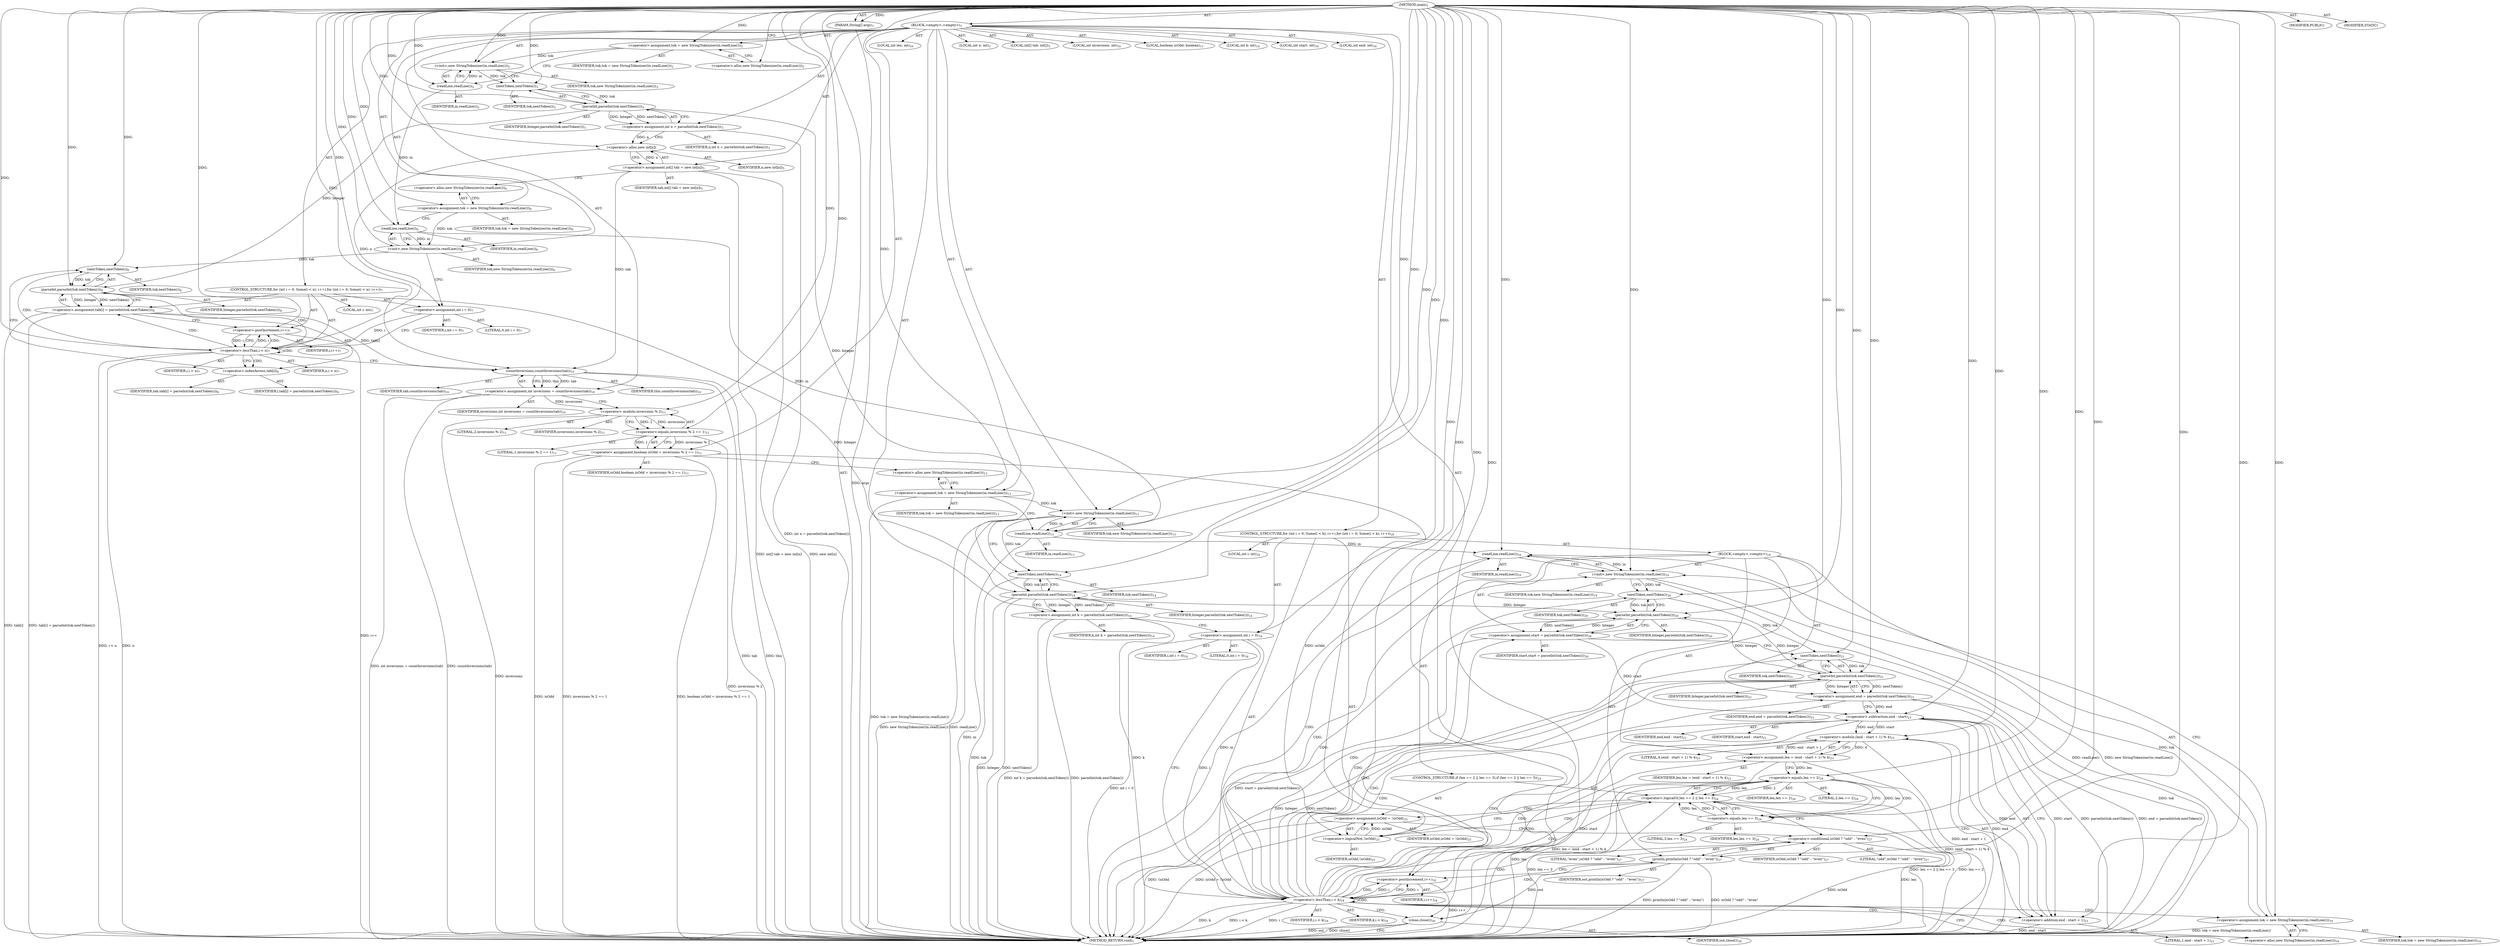 digraph "main" {  
"17" [label = <(METHOD,main)<SUB>1</SUB>> ]
"18" [label = <(PARAM,String[] args)<SUB>1</SUB>> ]
"19" [label = <(BLOCK,&lt;empty&gt;,&lt;empty&gt;)<SUB>1</SUB>> ]
"20" [label = <(&lt;operator&gt;.assignment,tok = new StringTokenizer(in.readLine()))<SUB>2</SUB>> ]
"21" [label = <(IDENTIFIER,tok,tok = new StringTokenizer(in.readLine()))<SUB>2</SUB>> ]
"22" [label = <(&lt;operator&gt;.alloc,new StringTokenizer(in.readLine()))<SUB>2</SUB>> ]
"23" [label = <(&lt;init&gt;,new StringTokenizer(in.readLine()))<SUB>2</SUB>> ]
"24" [label = <(IDENTIFIER,tok,new StringTokenizer(in.readLine()))<SUB>2</SUB>> ]
"25" [label = <(readLine,readLine())<SUB>2</SUB>> ]
"26" [label = <(IDENTIFIER,in,readLine())<SUB>2</SUB>> ]
"27" [label = <(LOCAL,int n: int)<SUB>3</SUB>> ]
"28" [label = <(&lt;operator&gt;.assignment,int n = parseInt(tok.nextToken()))<SUB>3</SUB>> ]
"29" [label = <(IDENTIFIER,n,int n = parseInt(tok.nextToken()))<SUB>3</SUB>> ]
"30" [label = <(parseInt,parseInt(tok.nextToken()))<SUB>3</SUB>> ]
"31" [label = <(IDENTIFIER,Integer,parseInt(tok.nextToken()))<SUB>3</SUB>> ]
"32" [label = <(nextToken,nextToken())<SUB>3</SUB>> ]
"33" [label = <(IDENTIFIER,tok,nextToken())<SUB>3</SUB>> ]
"34" [label = <(LOCAL,int[] tab: int[])<SUB>5</SUB>> ]
"35" [label = <(&lt;operator&gt;.assignment,int[] tab = new int[n])<SUB>5</SUB>> ]
"36" [label = <(IDENTIFIER,tab,int[] tab = new int[n])<SUB>5</SUB>> ]
"37" [label = <(&lt;operator&gt;.alloc,new int[n])> ]
"38" [label = <(IDENTIFIER,n,new int[n])<SUB>5</SUB>> ]
"39" [label = <(&lt;operator&gt;.assignment,tok = new StringTokenizer(in.readLine()))<SUB>6</SUB>> ]
"40" [label = <(IDENTIFIER,tok,tok = new StringTokenizer(in.readLine()))<SUB>6</SUB>> ]
"41" [label = <(&lt;operator&gt;.alloc,new StringTokenizer(in.readLine()))<SUB>6</SUB>> ]
"42" [label = <(&lt;init&gt;,new StringTokenizer(in.readLine()))<SUB>6</SUB>> ]
"43" [label = <(IDENTIFIER,tok,new StringTokenizer(in.readLine()))<SUB>6</SUB>> ]
"44" [label = <(readLine,readLine())<SUB>6</SUB>> ]
"45" [label = <(IDENTIFIER,in,readLine())<SUB>6</SUB>> ]
"46" [label = <(CONTROL_STRUCTURE,for (int i = 0; Some(i &lt; n); i++),for (int i = 0; Some(i &lt; n); i++))<SUB>7</SUB>> ]
"47" [label = <(LOCAL,int i: int)<SUB>7</SUB>> ]
"48" [label = <(&lt;operator&gt;.assignment,int i = 0)<SUB>7</SUB>> ]
"49" [label = <(IDENTIFIER,i,int i = 0)<SUB>7</SUB>> ]
"50" [label = <(LITERAL,0,int i = 0)<SUB>7</SUB>> ]
"51" [label = <(&lt;operator&gt;.lessThan,i &lt; n)<SUB>7</SUB>> ]
"52" [label = <(IDENTIFIER,i,i &lt; n)<SUB>7</SUB>> ]
"53" [label = <(IDENTIFIER,n,i &lt; n)<SUB>7</SUB>> ]
"54" [label = <(&lt;operator&gt;.postIncrement,i++)<SUB>7</SUB>> ]
"55" [label = <(IDENTIFIER,i,i++)<SUB>7</SUB>> ]
"56" [label = <(&lt;operator&gt;.assignment,tab[i] = parseInt(tok.nextToken()))<SUB>8</SUB>> ]
"57" [label = <(&lt;operator&gt;.indexAccess,tab[i])<SUB>8</SUB>> ]
"58" [label = <(IDENTIFIER,tab,tab[i] = parseInt(tok.nextToken()))<SUB>8</SUB>> ]
"59" [label = <(IDENTIFIER,i,tab[i] = parseInt(tok.nextToken()))<SUB>8</SUB>> ]
"60" [label = <(parseInt,parseInt(tok.nextToken()))<SUB>8</SUB>> ]
"61" [label = <(IDENTIFIER,Integer,parseInt(tok.nextToken()))<SUB>8</SUB>> ]
"62" [label = <(nextToken,nextToken())<SUB>8</SUB>> ]
"63" [label = <(IDENTIFIER,tok,nextToken())<SUB>8</SUB>> ]
"64" [label = <(LOCAL,int inversions: int)<SUB>10</SUB>> ]
"65" [label = <(&lt;operator&gt;.assignment,int inversions = countInversions(tab))<SUB>10</SUB>> ]
"66" [label = <(IDENTIFIER,inversions,int inversions = countInversions(tab))<SUB>10</SUB>> ]
"67" [label = <(countInversions,countInversions(tab))<SUB>10</SUB>> ]
"68" [label = <(IDENTIFIER,this,countInversions(tab))<SUB>10</SUB>> ]
"69" [label = <(IDENTIFIER,tab,countInversions(tab))<SUB>10</SUB>> ]
"70" [label = <(LOCAL,boolean isOdd: boolean)<SUB>11</SUB>> ]
"71" [label = <(&lt;operator&gt;.assignment,boolean isOdd = inversions % 2 == 1)<SUB>11</SUB>> ]
"72" [label = <(IDENTIFIER,isOdd,boolean isOdd = inversions % 2 == 1)<SUB>11</SUB>> ]
"73" [label = <(&lt;operator&gt;.equals,inversions % 2 == 1)<SUB>11</SUB>> ]
"74" [label = <(&lt;operator&gt;.modulo,inversions % 2)<SUB>11</SUB>> ]
"75" [label = <(IDENTIFIER,inversions,inversions % 2)<SUB>11</SUB>> ]
"76" [label = <(LITERAL,2,inversions % 2)<SUB>11</SUB>> ]
"77" [label = <(LITERAL,1,inversions % 2 == 1)<SUB>11</SUB>> ]
"78" [label = <(&lt;operator&gt;.assignment,tok = new StringTokenizer(in.readLine()))<SUB>13</SUB>> ]
"79" [label = <(IDENTIFIER,tok,tok = new StringTokenizer(in.readLine()))<SUB>13</SUB>> ]
"80" [label = <(&lt;operator&gt;.alloc,new StringTokenizer(in.readLine()))<SUB>13</SUB>> ]
"81" [label = <(&lt;init&gt;,new StringTokenizer(in.readLine()))<SUB>13</SUB>> ]
"82" [label = <(IDENTIFIER,tok,new StringTokenizer(in.readLine()))<SUB>13</SUB>> ]
"83" [label = <(readLine,readLine())<SUB>13</SUB>> ]
"84" [label = <(IDENTIFIER,in,readLine())<SUB>13</SUB>> ]
"85" [label = <(LOCAL,int k: int)<SUB>14</SUB>> ]
"86" [label = <(&lt;operator&gt;.assignment,int k = parseInt(tok.nextToken()))<SUB>14</SUB>> ]
"87" [label = <(IDENTIFIER,k,int k = parseInt(tok.nextToken()))<SUB>14</SUB>> ]
"88" [label = <(parseInt,parseInt(tok.nextToken()))<SUB>14</SUB>> ]
"89" [label = <(IDENTIFIER,Integer,parseInt(tok.nextToken()))<SUB>14</SUB>> ]
"90" [label = <(nextToken,nextToken())<SUB>14</SUB>> ]
"91" [label = <(IDENTIFIER,tok,nextToken())<SUB>14</SUB>> ]
"92" [label = <(LOCAL,int start: int)<SUB>16</SUB>> ]
"93" [label = <(LOCAL,int end: int)<SUB>16</SUB>> ]
"94" [label = <(LOCAL,int len: int)<SUB>16</SUB>> ]
"95" [label = <(CONTROL_STRUCTURE,for (int i = 0; Some(i &lt; k); i++),for (int i = 0; Some(i &lt; k); i++))<SUB>18</SUB>> ]
"96" [label = <(LOCAL,int i: int)<SUB>18</SUB>> ]
"97" [label = <(&lt;operator&gt;.assignment,int i = 0)<SUB>18</SUB>> ]
"98" [label = <(IDENTIFIER,i,int i = 0)<SUB>18</SUB>> ]
"99" [label = <(LITERAL,0,int i = 0)<SUB>18</SUB>> ]
"100" [label = <(&lt;operator&gt;.lessThan,i &lt; k)<SUB>18</SUB>> ]
"101" [label = <(IDENTIFIER,i,i &lt; k)<SUB>18</SUB>> ]
"102" [label = <(IDENTIFIER,k,i &lt; k)<SUB>18</SUB>> ]
"103" [label = <(&lt;operator&gt;.postIncrement,i++)<SUB>18</SUB>> ]
"104" [label = <(IDENTIFIER,i,i++)<SUB>18</SUB>> ]
"105" [label = <(BLOCK,&lt;empty&gt;,&lt;empty&gt;)<SUB>18</SUB>> ]
"106" [label = <(&lt;operator&gt;.assignment,tok = new StringTokenizer(in.readLine()))<SUB>19</SUB>> ]
"107" [label = <(IDENTIFIER,tok,tok = new StringTokenizer(in.readLine()))<SUB>19</SUB>> ]
"108" [label = <(&lt;operator&gt;.alloc,new StringTokenizer(in.readLine()))<SUB>19</SUB>> ]
"109" [label = <(&lt;init&gt;,new StringTokenizer(in.readLine()))<SUB>19</SUB>> ]
"110" [label = <(IDENTIFIER,tok,new StringTokenizer(in.readLine()))<SUB>19</SUB>> ]
"111" [label = <(readLine,readLine())<SUB>19</SUB>> ]
"112" [label = <(IDENTIFIER,in,readLine())<SUB>19</SUB>> ]
"113" [label = <(&lt;operator&gt;.assignment,start = parseInt(tok.nextToken()))<SUB>20</SUB>> ]
"114" [label = <(IDENTIFIER,start,start = parseInt(tok.nextToken()))<SUB>20</SUB>> ]
"115" [label = <(parseInt,parseInt(tok.nextToken()))<SUB>20</SUB>> ]
"116" [label = <(IDENTIFIER,Integer,parseInt(tok.nextToken()))<SUB>20</SUB>> ]
"117" [label = <(nextToken,nextToken())<SUB>20</SUB>> ]
"118" [label = <(IDENTIFIER,tok,nextToken())<SUB>20</SUB>> ]
"119" [label = <(&lt;operator&gt;.assignment,end = parseInt(tok.nextToken()))<SUB>21</SUB>> ]
"120" [label = <(IDENTIFIER,end,end = parseInt(tok.nextToken()))<SUB>21</SUB>> ]
"121" [label = <(parseInt,parseInt(tok.nextToken()))<SUB>21</SUB>> ]
"122" [label = <(IDENTIFIER,Integer,parseInt(tok.nextToken()))<SUB>21</SUB>> ]
"123" [label = <(nextToken,nextToken())<SUB>21</SUB>> ]
"124" [label = <(IDENTIFIER,tok,nextToken())<SUB>21</SUB>> ]
"125" [label = <(&lt;operator&gt;.assignment,len = (end - start + 1) % 4)<SUB>23</SUB>> ]
"126" [label = <(IDENTIFIER,len,len = (end - start + 1) % 4)<SUB>23</SUB>> ]
"127" [label = <(&lt;operator&gt;.modulo,(end - start + 1) % 4)<SUB>23</SUB>> ]
"128" [label = <(&lt;operator&gt;.addition,end - start + 1)<SUB>23</SUB>> ]
"129" [label = <(&lt;operator&gt;.subtraction,end - start)<SUB>23</SUB>> ]
"130" [label = <(IDENTIFIER,end,end - start)<SUB>23</SUB>> ]
"131" [label = <(IDENTIFIER,start,end - start)<SUB>23</SUB>> ]
"132" [label = <(LITERAL,1,end - start + 1)<SUB>23</SUB>> ]
"133" [label = <(LITERAL,4,(end - start + 1) % 4)<SUB>23</SUB>> ]
"134" [label = <(CONTROL_STRUCTURE,if (len == 2 || len == 3),if (len == 2 || len == 3))<SUB>24</SUB>> ]
"135" [label = <(&lt;operator&gt;.logicalOr,len == 2 || len == 3)<SUB>24</SUB>> ]
"136" [label = <(&lt;operator&gt;.equals,len == 2)<SUB>24</SUB>> ]
"137" [label = <(IDENTIFIER,len,len == 2)<SUB>24</SUB>> ]
"138" [label = <(LITERAL,2,len == 2)<SUB>24</SUB>> ]
"139" [label = <(&lt;operator&gt;.equals,len == 3)<SUB>24</SUB>> ]
"140" [label = <(IDENTIFIER,len,len == 3)<SUB>24</SUB>> ]
"141" [label = <(LITERAL,3,len == 3)<SUB>24</SUB>> ]
"142" [label = <(&lt;operator&gt;.assignment,isOdd = !isOdd)<SUB>25</SUB>> ]
"143" [label = <(IDENTIFIER,isOdd,isOdd = !isOdd)<SUB>25</SUB>> ]
"144" [label = <(&lt;operator&gt;.logicalNot,!isOdd)<SUB>25</SUB>> ]
"145" [label = <(IDENTIFIER,isOdd,!isOdd)<SUB>25</SUB>> ]
"146" [label = <(println,println(isOdd ? &quot;odd&quot; : &quot;even&quot;))<SUB>27</SUB>> ]
"147" [label = <(IDENTIFIER,out,println(isOdd ? &quot;odd&quot; : &quot;even&quot;))<SUB>27</SUB>> ]
"148" [label = <(&lt;operator&gt;.conditional,isOdd ? &quot;odd&quot; : &quot;even&quot;)<SUB>27</SUB>> ]
"149" [label = <(IDENTIFIER,isOdd,isOdd ? &quot;odd&quot; : &quot;even&quot;)<SUB>27</SUB>> ]
"150" [label = <(LITERAL,&quot;odd&quot;,isOdd ? &quot;odd&quot; : &quot;even&quot;)<SUB>27</SUB>> ]
"151" [label = <(LITERAL,&quot;even&quot;,isOdd ? &quot;odd&quot; : &quot;even&quot;)<SUB>27</SUB>> ]
"152" [label = <(close,close())<SUB>30</SUB>> ]
"153" [label = <(IDENTIFIER,out,close())<SUB>30</SUB>> ]
"154" [label = <(MODIFIER,PUBLIC)> ]
"155" [label = <(MODIFIER,STATIC)> ]
"156" [label = <(METHOD_RETURN,void)<SUB>1</SUB>> ]
  "17" -> "18"  [ label = "AST: "] 
  "17" -> "19"  [ label = "AST: "] 
  "17" -> "154"  [ label = "AST: "] 
  "17" -> "155"  [ label = "AST: "] 
  "17" -> "156"  [ label = "AST: "] 
  "19" -> "20"  [ label = "AST: "] 
  "19" -> "23"  [ label = "AST: "] 
  "19" -> "27"  [ label = "AST: "] 
  "19" -> "28"  [ label = "AST: "] 
  "19" -> "34"  [ label = "AST: "] 
  "19" -> "35"  [ label = "AST: "] 
  "19" -> "39"  [ label = "AST: "] 
  "19" -> "42"  [ label = "AST: "] 
  "19" -> "46"  [ label = "AST: "] 
  "19" -> "64"  [ label = "AST: "] 
  "19" -> "65"  [ label = "AST: "] 
  "19" -> "70"  [ label = "AST: "] 
  "19" -> "71"  [ label = "AST: "] 
  "19" -> "78"  [ label = "AST: "] 
  "19" -> "81"  [ label = "AST: "] 
  "19" -> "85"  [ label = "AST: "] 
  "19" -> "86"  [ label = "AST: "] 
  "19" -> "92"  [ label = "AST: "] 
  "19" -> "93"  [ label = "AST: "] 
  "19" -> "94"  [ label = "AST: "] 
  "19" -> "95"  [ label = "AST: "] 
  "19" -> "152"  [ label = "AST: "] 
  "20" -> "21"  [ label = "AST: "] 
  "20" -> "22"  [ label = "AST: "] 
  "23" -> "24"  [ label = "AST: "] 
  "23" -> "25"  [ label = "AST: "] 
  "25" -> "26"  [ label = "AST: "] 
  "28" -> "29"  [ label = "AST: "] 
  "28" -> "30"  [ label = "AST: "] 
  "30" -> "31"  [ label = "AST: "] 
  "30" -> "32"  [ label = "AST: "] 
  "32" -> "33"  [ label = "AST: "] 
  "35" -> "36"  [ label = "AST: "] 
  "35" -> "37"  [ label = "AST: "] 
  "37" -> "38"  [ label = "AST: "] 
  "39" -> "40"  [ label = "AST: "] 
  "39" -> "41"  [ label = "AST: "] 
  "42" -> "43"  [ label = "AST: "] 
  "42" -> "44"  [ label = "AST: "] 
  "44" -> "45"  [ label = "AST: "] 
  "46" -> "47"  [ label = "AST: "] 
  "46" -> "48"  [ label = "AST: "] 
  "46" -> "51"  [ label = "AST: "] 
  "46" -> "54"  [ label = "AST: "] 
  "46" -> "56"  [ label = "AST: "] 
  "48" -> "49"  [ label = "AST: "] 
  "48" -> "50"  [ label = "AST: "] 
  "51" -> "52"  [ label = "AST: "] 
  "51" -> "53"  [ label = "AST: "] 
  "54" -> "55"  [ label = "AST: "] 
  "56" -> "57"  [ label = "AST: "] 
  "56" -> "60"  [ label = "AST: "] 
  "57" -> "58"  [ label = "AST: "] 
  "57" -> "59"  [ label = "AST: "] 
  "60" -> "61"  [ label = "AST: "] 
  "60" -> "62"  [ label = "AST: "] 
  "62" -> "63"  [ label = "AST: "] 
  "65" -> "66"  [ label = "AST: "] 
  "65" -> "67"  [ label = "AST: "] 
  "67" -> "68"  [ label = "AST: "] 
  "67" -> "69"  [ label = "AST: "] 
  "71" -> "72"  [ label = "AST: "] 
  "71" -> "73"  [ label = "AST: "] 
  "73" -> "74"  [ label = "AST: "] 
  "73" -> "77"  [ label = "AST: "] 
  "74" -> "75"  [ label = "AST: "] 
  "74" -> "76"  [ label = "AST: "] 
  "78" -> "79"  [ label = "AST: "] 
  "78" -> "80"  [ label = "AST: "] 
  "81" -> "82"  [ label = "AST: "] 
  "81" -> "83"  [ label = "AST: "] 
  "83" -> "84"  [ label = "AST: "] 
  "86" -> "87"  [ label = "AST: "] 
  "86" -> "88"  [ label = "AST: "] 
  "88" -> "89"  [ label = "AST: "] 
  "88" -> "90"  [ label = "AST: "] 
  "90" -> "91"  [ label = "AST: "] 
  "95" -> "96"  [ label = "AST: "] 
  "95" -> "97"  [ label = "AST: "] 
  "95" -> "100"  [ label = "AST: "] 
  "95" -> "103"  [ label = "AST: "] 
  "95" -> "105"  [ label = "AST: "] 
  "97" -> "98"  [ label = "AST: "] 
  "97" -> "99"  [ label = "AST: "] 
  "100" -> "101"  [ label = "AST: "] 
  "100" -> "102"  [ label = "AST: "] 
  "103" -> "104"  [ label = "AST: "] 
  "105" -> "106"  [ label = "AST: "] 
  "105" -> "109"  [ label = "AST: "] 
  "105" -> "113"  [ label = "AST: "] 
  "105" -> "119"  [ label = "AST: "] 
  "105" -> "125"  [ label = "AST: "] 
  "105" -> "134"  [ label = "AST: "] 
  "105" -> "146"  [ label = "AST: "] 
  "106" -> "107"  [ label = "AST: "] 
  "106" -> "108"  [ label = "AST: "] 
  "109" -> "110"  [ label = "AST: "] 
  "109" -> "111"  [ label = "AST: "] 
  "111" -> "112"  [ label = "AST: "] 
  "113" -> "114"  [ label = "AST: "] 
  "113" -> "115"  [ label = "AST: "] 
  "115" -> "116"  [ label = "AST: "] 
  "115" -> "117"  [ label = "AST: "] 
  "117" -> "118"  [ label = "AST: "] 
  "119" -> "120"  [ label = "AST: "] 
  "119" -> "121"  [ label = "AST: "] 
  "121" -> "122"  [ label = "AST: "] 
  "121" -> "123"  [ label = "AST: "] 
  "123" -> "124"  [ label = "AST: "] 
  "125" -> "126"  [ label = "AST: "] 
  "125" -> "127"  [ label = "AST: "] 
  "127" -> "128"  [ label = "AST: "] 
  "127" -> "133"  [ label = "AST: "] 
  "128" -> "129"  [ label = "AST: "] 
  "128" -> "132"  [ label = "AST: "] 
  "129" -> "130"  [ label = "AST: "] 
  "129" -> "131"  [ label = "AST: "] 
  "134" -> "135"  [ label = "AST: "] 
  "134" -> "142"  [ label = "AST: "] 
  "135" -> "136"  [ label = "AST: "] 
  "135" -> "139"  [ label = "AST: "] 
  "136" -> "137"  [ label = "AST: "] 
  "136" -> "138"  [ label = "AST: "] 
  "139" -> "140"  [ label = "AST: "] 
  "139" -> "141"  [ label = "AST: "] 
  "142" -> "143"  [ label = "AST: "] 
  "142" -> "144"  [ label = "AST: "] 
  "144" -> "145"  [ label = "AST: "] 
  "146" -> "147"  [ label = "AST: "] 
  "146" -> "148"  [ label = "AST: "] 
  "148" -> "149"  [ label = "AST: "] 
  "148" -> "150"  [ label = "AST: "] 
  "148" -> "151"  [ label = "AST: "] 
  "152" -> "153"  [ label = "AST: "] 
  "20" -> "25"  [ label = "CFG: "] 
  "23" -> "32"  [ label = "CFG: "] 
  "28" -> "37"  [ label = "CFG: "] 
  "35" -> "41"  [ label = "CFG: "] 
  "39" -> "44"  [ label = "CFG: "] 
  "42" -> "48"  [ label = "CFG: "] 
  "65" -> "74"  [ label = "CFG: "] 
  "71" -> "80"  [ label = "CFG: "] 
  "78" -> "83"  [ label = "CFG: "] 
  "81" -> "90"  [ label = "CFG: "] 
  "86" -> "97"  [ label = "CFG: "] 
  "152" -> "156"  [ label = "CFG: "] 
  "22" -> "20"  [ label = "CFG: "] 
  "25" -> "23"  [ label = "CFG: "] 
  "30" -> "28"  [ label = "CFG: "] 
  "37" -> "35"  [ label = "CFG: "] 
  "41" -> "39"  [ label = "CFG: "] 
  "44" -> "42"  [ label = "CFG: "] 
  "48" -> "51"  [ label = "CFG: "] 
  "51" -> "57"  [ label = "CFG: "] 
  "51" -> "67"  [ label = "CFG: "] 
  "54" -> "51"  [ label = "CFG: "] 
  "56" -> "54"  [ label = "CFG: "] 
  "67" -> "65"  [ label = "CFG: "] 
  "73" -> "71"  [ label = "CFG: "] 
  "80" -> "78"  [ label = "CFG: "] 
  "83" -> "81"  [ label = "CFG: "] 
  "88" -> "86"  [ label = "CFG: "] 
  "97" -> "100"  [ label = "CFG: "] 
  "100" -> "108"  [ label = "CFG: "] 
  "100" -> "152"  [ label = "CFG: "] 
  "103" -> "100"  [ label = "CFG: "] 
  "32" -> "30"  [ label = "CFG: "] 
  "57" -> "62"  [ label = "CFG: "] 
  "60" -> "56"  [ label = "CFG: "] 
  "74" -> "73"  [ label = "CFG: "] 
  "90" -> "88"  [ label = "CFG: "] 
  "106" -> "111"  [ label = "CFG: "] 
  "109" -> "117"  [ label = "CFG: "] 
  "113" -> "123"  [ label = "CFG: "] 
  "119" -> "129"  [ label = "CFG: "] 
  "125" -> "136"  [ label = "CFG: "] 
  "146" -> "103"  [ label = "CFG: "] 
  "62" -> "60"  [ label = "CFG: "] 
  "108" -> "106"  [ label = "CFG: "] 
  "111" -> "109"  [ label = "CFG: "] 
  "115" -> "113"  [ label = "CFG: "] 
  "121" -> "119"  [ label = "CFG: "] 
  "127" -> "125"  [ label = "CFG: "] 
  "135" -> "144"  [ label = "CFG: "] 
  "135" -> "148"  [ label = "CFG: "] 
  "142" -> "148"  [ label = "CFG: "] 
  "148" -> "146"  [ label = "CFG: "] 
  "117" -> "115"  [ label = "CFG: "] 
  "123" -> "121"  [ label = "CFG: "] 
  "128" -> "127"  [ label = "CFG: "] 
  "136" -> "135"  [ label = "CFG: "] 
  "136" -> "139"  [ label = "CFG: "] 
  "139" -> "135"  [ label = "CFG: "] 
  "144" -> "142"  [ label = "CFG: "] 
  "129" -> "128"  [ label = "CFG: "] 
  "17" -> "22"  [ label = "CFG: "] 
  "18" -> "156"  [ label = "DDG: args"] 
  "28" -> "156"  [ label = "DDG: int n = parseInt(tok.nextToken())"] 
  "35" -> "156"  [ label = "DDG: new int[n]"] 
  "35" -> "156"  [ label = "DDG: int[] tab = new int[n]"] 
  "51" -> "156"  [ label = "DDG: n"] 
  "51" -> "156"  [ label = "DDG: i &lt; n"] 
  "67" -> "156"  [ label = "DDG: tab"] 
  "65" -> "156"  [ label = "DDG: countInversions(tab)"] 
  "65" -> "156"  [ label = "DDG: int inversions = countInversions(tab)"] 
  "71" -> "156"  [ label = "DDG: isOdd"] 
  "74" -> "156"  [ label = "DDG: inversions"] 
  "73" -> "156"  [ label = "DDG: inversions % 2"] 
  "71" -> "156"  [ label = "DDG: inversions % 2 == 1"] 
  "71" -> "156"  [ label = "DDG: boolean isOdd = inversions % 2 == 1"] 
  "78" -> "156"  [ label = "DDG: tok = new StringTokenizer(in.readLine())"] 
  "83" -> "156"  [ label = "DDG: in"] 
  "81" -> "156"  [ label = "DDG: readLine()"] 
  "81" -> "156"  [ label = "DDG: new StringTokenizer(in.readLine())"] 
  "88" -> "156"  [ label = "DDG: Integer"] 
  "90" -> "156"  [ label = "DDG: tok"] 
  "88" -> "156"  [ label = "DDG: nextToken()"] 
  "86" -> "156"  [ label = "DDG: parseInt(tok.nextToken())"] 
  "86" -> "156"  [ label = "DDG: int k = parseInt(tok.nextToken())"] 
  "97" -> "156"  [ label = "DDG: int i = 0"] 
  "100" -> "156"  [ label = "DDG: i"] 
  "100" -> "156"  [ label = "DDG: k"] 
  "100" -> "156"  [ label = "DDG: i &lt; k"] 
  "152" -> "156"  [ label = "DDG: out"] 
  "152" -> "156"  [ label = "DDG: close()"] 
  "106" -> "156"  [ label = "DDG: tok = new StringTokenizer(in.readLine())"] 
  "111" -> "156"  [ label = "DDG: in"] 
  "109" -> "156"  [ label = "DDG: readLine()"] 
  "109" -> "156"  [ label = "DDG: new StringTokenizer(in.readLine())"] 
  "113" -> "156"  [ label = "DDG: start = parseInt(tok.nextToken())"] 
  "121" -> "156"  [ label = "DDG: Integer"] 
  "123" -> "156"  [ label = "DDG: tok"] 
  "121" -> "156"  [ label = "DDG: nextToken()"] 
  "119" -> "156"  [ label = "DDG: parseInt(tok.nextToken())"] 
  "119" -> "156"  [ label = "DDG: end = parseInt(tok.nextToken())"] 
  "129" -> "156"  [ label = "DDG: end"] 
  "129" -> "156"  [ label = "DDG: start"] 
  "128" -> "156"  [ label = "DDG: end - start"] 
  "127" -> "156"  [ label = "DDG: end - start + 1"] 
  "125" -> "156"  [ label = "DDG: (end - start + 1) % 4"] 
  "125" -> "156"  [ label = "DDG: len = (end - start + 1) % 4"] 
  "136" -> "156"  [ label = "DDG: len"] 
  "135" -> "156"  [ label = "DDG: len == 2"] 
  "139" -> "156"  [ label = "DDG: len"] 
  "135" -> "156"  [ label = "DDG: len == 3"] 
  "135" -> "156"  [ label = "DDG: len == 2 || len == 3"] 
  "142" -> "156"  [ label = "DDG: !isOdd"] 
  "142" -> "156"  [ label = "DDG: isOdd = !isOdd"] 
  "148" -> "156"  [ label = "DDG: isOdd"] 
  "146" -> "156"  [ label = "DDG: isOdd ? &quot;odd&quot; : &quot;even&quot;"] 
  "146" -> "156"  [ label = "DDG: println(isOdd ? &quot;odd&quot; : &quot;even&quot;)"] 
  "103" -> "156"  [ label = "DDG: i++"] 
  "56" -> "156"  [ label = "DDG: tab[i]"] 
  "56" -> "156"  [ label = "DDG: tab[i] = parseInt(tok.nextToken())"] 
  "54" -> "156"  [ label = "DDG: i++"] 
  "67" -> "156"  [ label = "DDG: this"] 
  "17" -> "18"  [ label = "DDG: "] 
  "17" -> "20"  [ label = "DDG: "] 
  "30" -> "28"  [ label = "DDG: Integer"] 
  "30" -> "28"  [ label = "DDG: nextToken()"] 
  "37" -> "35"  [ label = "DDG: n"] 
  "17" -> "39"  [ label = "DDG: "] 
  "67" -> "65"  [ label = "DDG: this"] 
  "67" -> "65"  [ label = "DDG: tab"] 
  "73" -> "71"  [ label = "DDG: inversions % 2"] 
  "73" -> "71"  [ label = "DDG: 1"] 
  "17" -> "78"  [ label = "DDG: "] 
  "88" -> "86"  [ label = "DDG: Integer"] 
  "88" -> "86"  [ label = "DDG: nextToken()"] 
  "20" -> "23"  [ label = "DDG: tok"] 
  "17" -> "23"  [ label = "DDG: "] 
  "25" -> "23"  [ label = "DDG: in"] 
  "39" -> "42"  [ label = "DDG: tok"] 
  "17" -> "42"  [ label = "DDG: "] 
  "44" -> "42"  [ label = "DDG: in"] 
  "17" -> "48"  [ label = "DDG: "] 
  "60" -> "56"  [ label = "DDG: Integer"] 
  "60" -> "56"  [ label = "DDG: nextToken()"] 
  "78" -> "81"  [ label = "DDG: tok"] 
  "17" -> "81"  [ label = "DDG: "] 
  "83" -> "81"  [ label = "DDG: in"] 
  "17" -> "97"  [ label = "DDG: "] 
  "146" -> "152"  [ label = "DDG: out"] 
  "17" -> "152"  [ label = "DDG: "] 
  "17" -> "25"  [ label = "DDG: "] 
  "17" -> "30"  [ label = "DDG: "] 
  "32" -> "30"  [ label = "DDG: tok"] 
  "28" -> "37"  [ label = "DDG: n"] 
  "17" -> "37"  [ label = "DDG: "] 
  "25" -> "44"  [ label = "DDG: in"] 
  "17" -> "44"  [ label = "DDG: "] 
  "48" -> "51"  [ label = "DDG: i"] 
  "54" -> "51"  [ label = "DDG: i"] 
  "17" -> "51"  [ label = "DDG: "] 
  "37" -> "51"  [ label = "DDG: n"] 
  "51" -> "54"  [ label = "DDG: i"] 
  "17" -> "54"  [ label = "DDG: "] 
  "17" -> "67"  [ label = "DDG: "] 
  "35" -> "67"  [ label = "DDG: tab"] 
  "56" -> "67"  [ label = "DDG: tab[i]"] 
  "74" -> "73"  [ label = "DDG: inversions"] 
  "74" -> "73"  [ label = "DDG: 2"] 
  "17" -> "73"  [ label = "DDG: "] 
  "44" -> "83"  [ label = "DDG: in"] 
  "17" -> "83"  [ label = "DDG: "] 
  "30" -> "88"  [ label = "DDG: Integer"] 
  "60" -> "88"  [ label = "DDG: Integer"] 
  "17" -> "88"  [ label = "DDG: "] 
  "90" -> "88"  [ label = "DDG: tok"] 
  "97" -> "100"  [ label = "DDG: i"] 
  "103" -> "100"  [ label = "DDG: i"] 
  "17" -> "100"  [ label = "DDG: "] 
  "86" -> "100"  [ label = "DDG: k"] 
  "100" -> "103"  [ label = "DDG: i"] 
  "17" -> "103"  [ label = "DDG: "] 
  "17" -> "106"  [ label = "DDG: "] 
  "115" -> "113"  [ label = "DDG: Integer"] 
  "115" -> "113"  [ label = "DDG: nextToken()"] 
  "121" -> "119"  [ label = "DDG: Integer"] 
  "121" -> "119"  [ label = "DDG: nextToken()"] 
  "127" -> "125"  [ label = "DDG: end - start + 1"] 
  "127" -> "125"  [ label = "DDG: 4"] 
  "23" -> "32"  [ label = "DDG: tok"] 
  "17" -> "32"  [ label = "DDG: "] 
  "30" -> "60"  [ label = "DDG: Integer"] 
  "17" -> "60"  [ label = "DDG: "] 
  "62" -> "60"  [ label = "DDG: tok"] 
  "65" -> "74"  [ label = "DDG: inversions"] 
  "17" -> "74"  [ label = "DDG: "] 
  "81" -> "90"  [ label = "DDG: tok"] 
  "17" -> "90"  [ label = "DDG: "] 
  "106" -> "109"  [ label = "DDG: tok"] 
  "17" -> "109"  [ label = "DDG: "] 
  "111" -> "109"  [ label = "DDG: in"] 
  "144" -> "142"  [ label = "DDG: isOdd"] 
  "17" -> "146"  [ label = "DDG: "] 
  "42" -> "62"  [ label = "DDG: tok"] 
  "17" -> "62"  [ label = "DDG: "] 
  "83" -> "111"  [ label = "DDG: in"] 
  "17" -> "111"  [ label = "DDG: "] 
  "88" -> "115"  [ label = "DDG: Integer"] 
  "121" -> "115"  [ label = "DDG: Integer"] 
  "17" -> "115"  [ label = "DDG: "] 
  "117" -> "115"  [ label = "DDG: tok"] 
  "115" -> "121"  [ label = "DDG: Integer"] 
  "17" -> "121"  [ label = "DDG: "] 
  "123" -> "121"  [ label = "DDG: tok"] 
  "129" -> "127"  [ label = "DDG: end"] 
  "129" -> "127"  [ label = "DDG: start"] 
  "17" -> "127"  [ label = "DDG: "] 
  "136" -> "135"  [ label = "DDG: len"] 
  "136" -> "135"  [ label = "DDG: 2"] 
  "139" -> "135"  [ label = "DDG: len"] 
  "139" -> "135"  [ label = "DDG: 3"] 
  "17" -> "148"  [ label = "DDG: "] 
  "109" -> "117"  [ label = "DDG: tok"] 
  "17" -> "117"  [ label = "DDG: "] 
  "117" -> "123"  [ label = "DDG: tok"] 
  "17" -> "123"  [ label = "DDG: "] 
  "129" -> "128"  [ label = "DDG: end"] 
  "129" -> "128"  [ label = "DDG: start"] 
  "17" -> "128"  [ label = "DDG: "] 
  "125" -> "136"  [ label = "DDG: len"] 
  "17" -> "136"  [ label = "DDG: "] 
  "136" -> "139"  [ label = "DDG: len"] 
  "17" -> "139"  [ label = "DDG: "] 
  "71" -> "144"  [ label = "DDG: isOdd"] 
  "17" -> "144"  [ label = "DDG: "] 
  "119" -> "129"  [ label = "DDG: end"] 
  "17" -> "129"  [ label = "DDG: "] 
  "113" -> "129"  [ label = "DDG: start"] 
  "51" -> "60"  [ label = "CDG: "] 
  "51" -> "51"  [ label = "CDG: "] 
  "51" -> "57"  [ label = "CDG: "] 
  "51" -> "56"  [ label = "CDG: "] 
  "51" -> "54"  [ label = "CDG: "] 
  "51" -> "62"  [ label = "CDG: "] 
  "100" -> "115"  [ label = "CDG: "] 
  "100" -> "113"  [ label = "CDG: "] 
  "100" -> "136"  [ label = "CDG: "] 
  "100" -> "146"  [ label = "CDG: "] 
  "100" -> "128"  [ label = "CDG: "] 
  "100" -> "103"  [ label = "CDG: "] 
  "100" -> "119"  [ label = "CDG: "] 
  "100" -> "121"  [ label = "CDG: "] 
  "100" -> "123"  [ label = "CDG: "] 
  "100" -> "106"  [ label = "CDG: "] 
  "100" -> "129"  [ label = "CDG: "] 
  "100" -> "148"  [ label = "CDG: "] 
  "100" -> "100"  [ label = "CDG: "] 
  "100" -> "135"  [ label = "CDG: "] 
  "100" -> "117"  [ label = "CDG: "] 
  "100" -> "127"  [ label = "CDG: "] 
  "100" -> "108"  [ label = "CDG: "] 
  "100" -> "125"  [ label = "CDG: "] 
  "100" -> "111"  [ label = "CDG: "] 
  "100" -> "109"  [ label = "CDG: "] 
  "135" -> "142"  [ label = "CDG: "] 
  "135" -> "144"  [ label = "CDG: "] 
  "136" -> "139"  [ label = "CDG: "] 
}
